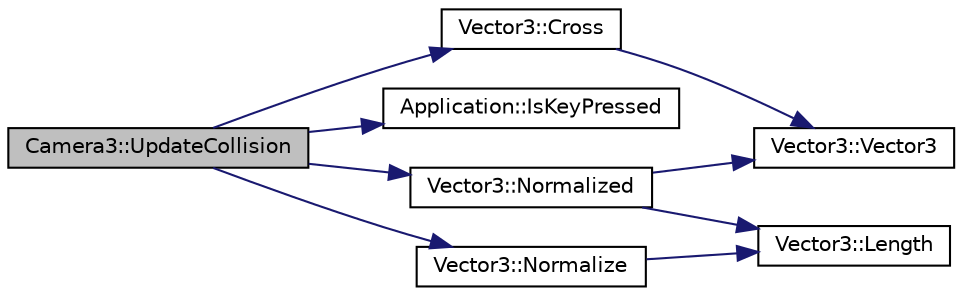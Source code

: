 digraph "Camera3::UpdateCollision"
{
  bgcolor="transparent";
  edge [fontname="Helvetica",fontsize="10",labelfontname="Helvetica",labelfontsize="10"];
  node [fontname="Helvetica",fontsize="10",shape=record];
  rankdir="LR";
  Node1 [label="Camera3::UpdateCollision",height=0.2,width=0.4,color="black", fillcolor="grey75", style="filled", fontcolor="black"];
  Node1 -> Node2 [color="midnightblue",fontsize="10",style="solid",fontname="Helvetica"];
  Node2 [label="Vector3::Cross",height=0.2,width=0.4,color="black",URL="$structVector3.html#aa1cdc5357009b47fe585ddd61e263aad",tooltip="Cross product of 2 vectors. "];
  Node2 -> Node3 [color="midnightblue",fontsize="10",style="solid",fontname="Helvetica"];
  Node3 [label="Vector3::Vector3",height=0.2,width=0.4,color="black",URL="$structVector3.html#afa5e0c801fc2c8a820a54ea99302fe08",tooltip="Vector3 default constructor. "];
  Node1 -> Node4 [color="midnightblue",fontsize="10",style="solid",fontname="Helvetica"];
  Node4 [label="Application::IsKeyPressed",height=0.2,width=0.4,color="black",URL="$classApplication.html#a72cc9bba26506a7c0f54c346dfbd5cfe"];
  Node1 -> Node5 [color="midnightblue",fontsize="10",style="solid",fontname="Helvetica"];
  Node5 [label="Vector3::Normalize",height=0.2,width=0.4,color="black",URL="$structVector3.html#aaef4f25a38878a640ab4a48002a7eff8",tooltip="Normalize this vector and return a reference to it. "];
  Node5 -> Node6 [color="midnightblue",fontsize="10",style="solid",fontname="Helvetica"];
  Node6 [label="Vector3::Length",height=0.2,width=0.4,color="black",URL="$structVector3.html#a200024a8442329de9a625ed58ffe7075",tooltip="Return length of vector. "];
  Node1 -> Node7 [color="midnightblue",fontsize="10",style="solid",fontname="Helvetica"];
  Node7 [label="Vector3::Normalized",height=0.2,width=0.4,color="black",URL="$structVector3.html#a2da0f00c5529bced69763320dac9c414",tooltip="Return a copy of this vector, normalized. "];
  Node7 -> Node6 [color="midnightblue",fontsize="10",style="solid",fontname="Helvetica"];
  Node7 -> Node3 [color="midnightblue",fontsize="10",style="solid",fontname="Helvetica"];
}
